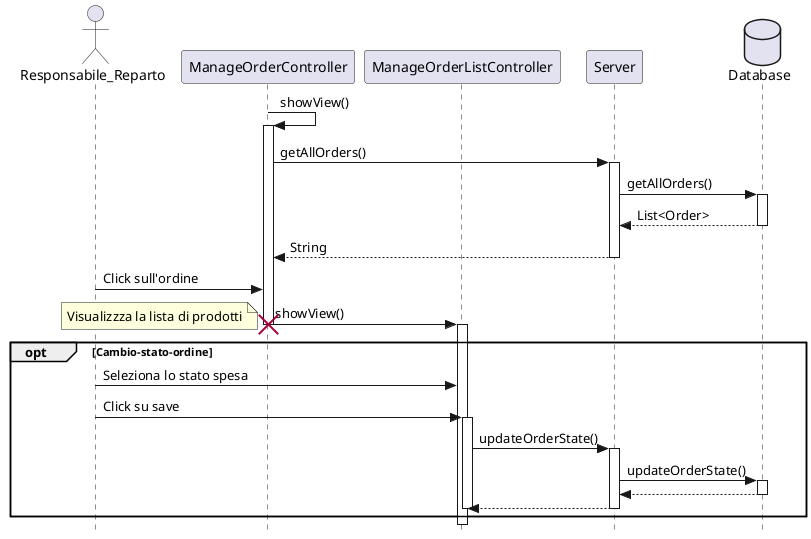 @startuml

skinparam Style strictuml
actor Responsabile_Reparto
participant ManageOrderController
participant ManageOrderListController
participant Server
Database Database

ManageOrderController->ManageOrderController : showView()
activate ManageOrderController
ManageOrderController -> Server : getAllOrders()
activate Server
Server -> Database : getAllOrders()
activate Database
return List<Order>
return String

Responsabile_Reparto -> ManageOrderController : Click sull'ordine

ManageOrderController -> ManageOrderListController : showView()
note left
Visualizzza la lista di prodotti
end note
destroy ManageOrderController
activate ManageOrderListController
opt Cambio-stato-ordine
Responsabile_Reparto -> ManageOrderListController : Seleziona lo stato spesa
Responsabile_Reparto -> ManageOrderListController : Click su save
activate ManageOrderListController
ManageOrderListController->Server : updateOrderState()
activate Server
Server->Database : updateOrderState()
activate Database
return
return
deactivate ManageOrderListController

end opt

@enduml